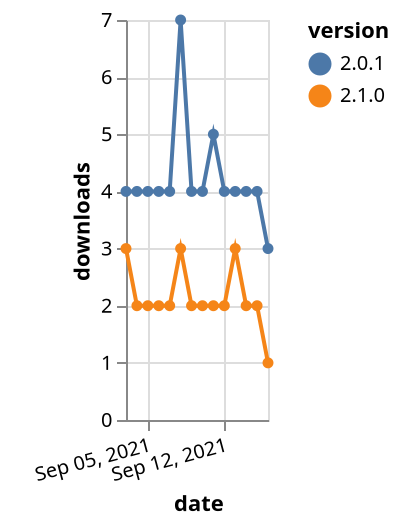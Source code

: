 {"$schema": "https://vega.github.io/schema/vega-lite/v5.json", "description": "A simple bar chart with embedded data.", "data": {"values": [{"date": "2021-09-03", "total": 5933, "delta": 4, "version": "2.0.1"}, {"date": "2021-09-04", "total": 5937, "delta": 4, "version": "2.0.1"}, {"date": "2021-09-05", "total": 5941, "delta": 4, "version": "2.0.1"}, {"date": "2021-09-06", "total": 5945, "delta": 4, "version": "2.0.1"}, {"date": "2021-09-07", "total": 5949, "delta": 4, "version": "2.0.1"}, {"date": "2021-09-08", "total": 5956, "delta": 7, "version": "2.0.1"}, {"date": "2021-09-09", "total": 5960, "delta": 4, "version": "2.0.1"}, {"date": "2021-09-10", "total": 5964, "delta": 4, "version": "2.0.1"}, {"date": "2021-09-11", "total": 5969, "delta": 5, "version": "2.0.1"}, {"date": "2021-09-12", "total": 5973, "delta": 4, "version": "2.0.1"}, {"date": "2021-09-13", "total": 5977, "delta": 4, "version": "2.0.1"}, {"date": "2021-09-14", "total": 5981, "delta": 4, "version": "2.0.1"}, {"date": "2021-09-15", "total": 5985, "delta": 4, "version": "2.0.1"}, {"date": "2021-09-16", "total": 5988, "delta": 3, "version": "2.0.1"}, {"date": "2021-09-03", "total": 3089, "delta": 3, "version": "2.1.0"}, {"date": "2021-09-04", "total": 3091, "delta": 2, "version": "2.1.0"}, {"date": "2021-09-05", "total": 3093, "delta": 2, "version": "2.1.0"}, {"date": "2021-09-06", "total": 3095, "delta": 2, "version": "2.1.0"}, {"date": "2021-09-07", "total": 3097, "delta": 2, "version": "2.1.0"}, {"date": "2021-09-08", "total": 3100, "delta": 3, "version": "2.1.0"}, {"date": "2021-09-09", "total": 3102, "delta": 2, "version": "2.1.0"}, {"date": "2021-09-10", "total": 3104, "delta": 2, "version": "2.1.0"}, {"date": "2021-09-11", "total": 3106, "delta": 2, "version": "2.1.0"}, {"date": "2021-09-12", "total": 3108, "delta": 2, "version": "2.1.0"}, {"date": "2021-09-13", "total": 3111, "delta": 3, "version": "2.1.0"}, {"date": "2021-09-14", "total": 3113, "delta": 2, "version": "2.1.0"}, {"date": "2021-09-15", "total": 3115, "delta": 2, "version": "2.1.0"}, {"date": "2021-09-16", "total": 3116, "delta": 1, "version": "2.1.0"}]}, "width": "container", "mark": {"type": "line", "point": {"filled": true}}, "encoding": {"x": {"field": "date", "type": "temporal", "timeUnit": "yearmonthdate", "title": "date", "axis": {"labelAngle": -15}}, "y": {"field": "delta", "type": "quantitative", "title": "downloads"}, "color": {"field": "version", "type": "nominal"}, "tooltip": {"field": "delta"}}}